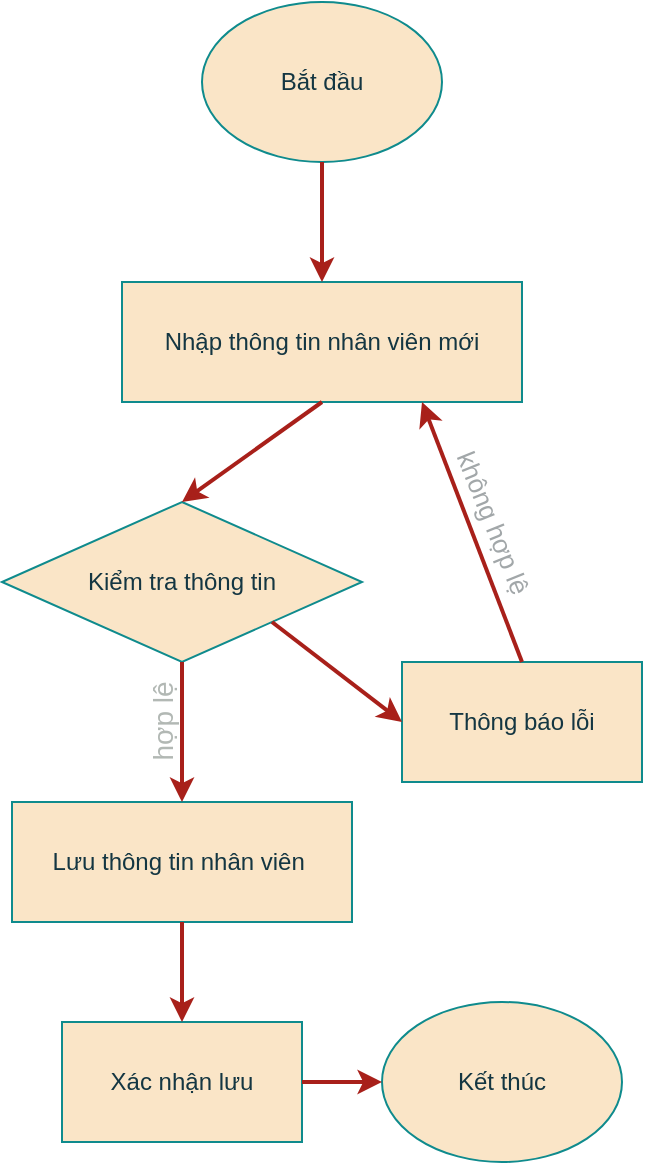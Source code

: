 <mxfile version="24.7.17">
  <diagram id="C5RBs43oDa-KdzZeNtuy" name="Page-1">
    <mxGraphModel dx="1036" dy="606" grid="1" gridSize="10" guides="1" tooltips="1" connect="1" arrows="1" fold="1" page="1" pageScale="1" pageWidth="827" pageHeight="1169" math="0" shadow="0">
      <root>
        <mxCell id="WIyWlLk6GJQsqaUBKTNV-0" />
        <mxCell id="WIyWlLk6GJQsqaUBKTNV-1" parent="WIyWlLk6GJQsqaUBKTNV-0" />
        <mxCell id="lQOEkoqkxdV2-0bdj6n5-1" value="Bắt đầu" style="ellipse;whiteSpace=wrap;html=1;labelBackgroundColor=none;fillColor=#FAE5C7;strokeColor=#0F8B8D;fontColor=#143642;" parent="WIyWlLk6GJQsqaUBKTNV-1" vertex="1">
          <mxGeometry x="360" y="30" width="120" height="80" as="geometry" />
        </mxCell>
        <mxCell id="lQOEkoqkxdV2-0bdj6n5-4" value="Nhập thông tin nhân viên mới" style="rounded=0;whiteSpace=wrap;html=1;labelBackgroundColor=none;fillColor=#FAE5C7;strokeColor=#0F8B8D;fontColor=#143642;" parent="WIyWlLk6GJQsqaUBKTNV-1" vertex="1">
          <mxGeometry x="320" y="170" width="200" height="60" as="geometry" />
        </mxCell>
        <mxCell id="lQOEkoqkxdV2-0bdj6n5-5" value="Kiểm tra thông tin" style="rhombus;whiteSpace=wrap;html=1;labelBackgroundColor=none;fillColor=#FAE5C7;strokeColor=#0F8B8D;fontColor=#143642;" parent="WIyWlLk6GJQsqaUBKTNV-1" vertex="1">
          <mxGeometry x="260" y="280" width="180" height="80" as="geometry" />
        </mxCell>
        <mxCell id="lQOEkoqkxdV2-0bdj6n5-6" value="" style="endArrow=classic;html=1;rounded=0;entryX=0.5;entryY=0;entryDx=0;entryDy=0;exitX=0.5;exitY=1;exitDx=0;exitDy=0;labelBackgroundColor=none;strokeColor=#A8201A;fontColor=default;strokeWidth=2;" parent="WIyWlLk6GJQsqaUBKTNV-1" source="lQOEkoqkxdV2-0bdj6n5-4" target="lQOEkoqkxdV2-0bdj6n5-5" edge="1">
          <mxGeometry width="50" height="50" relative="1" as="geometry">
            <mxPoint x="390" y="340" as="sourcePoint" />
            <mxPoint x="440" y="290" as="targetPoint" />
          </mxGeometry>
        </mxCell>
        <mxCell id="lQOEkoqkxdV2-0bdj6n5-7" value="Thông báo lỗi" style="rounded=0;whiteSpace=wrap;html=1;labelBackgroundColor=none;fillColor=#FAE5C7;strokeColor=#0F8B8D;fontColor=#143642;" parent="WIyWlLk6GJQsqaUBKTNV-1" vertex="1">
          <mxGeometry x="460" y="360" width="120" height="60" as="geometry" />
        </mxCell>
        <mxCell id="lQOEkoqkxdV2-0bdj6n5-12" value="" style="endArrow=classic;html=1;rounded=0;entryX=0.75;entryY=1;entryDx=0;entryDy=0;exitX=0.5;exitY=0;exitDx=0;exitDy=0;labelBackgroundColor=none;strokeColor=#A8201A;fontColor=default;strokeWidth=2;" parent="WIyWlLk6GJQsqaUBKTNV-1" source="lQOEkoqkxdV2-0bdj6n5-7" target="lQOEkoqkxdV2-0bdj6n5-4" edge="1">
          <mxGeometry width="50" height="50" relative="1" as="geometry">
            <mxPoint x="390" y="340" as="sourcePoint" />
            <mxPoint x="440" y="290" as="targetPoint" />
            <Array as="points" />
          </mxGeometry>
        </mxCell>
        <mxCell id="lQOEkoqkxdV2-0bdj6n5-22" value="&lt;p style=&quot;line-height: 160%;&quot;&gt;&lt;font style=&quot;font-size: 13px;&quot;&gt;không hợp lệ&lt;/font&gt;&lt;/p&gt;" style="edgeLabel;html=1;align=center;verticalAlign=middle;resizable=0;points=[];rotation=68;labelBackgroundColor=none;fontColor=#a2a7a9;" parent="lQOEkoqkxdV2-0bdj6n5-12" vertex="1" connectable="0">
          <mxGeometry x="0.04" y="-6" relative="1" as="geometry">
            <mxPoint x="6" as="offset" />
          </mxGeometry>
        </mxCell>
        <mxCell id="lQOEkoqkxdV2-0bdj6n5-13" value="" style="endArrow=classic;html=1;rounded=0;entryX=0;entryY=0.5;entryDx=0;entryDy=0;exitX=1;exitY=1;exitDx=0;exitDy=0;labelBackgroundColor=none;strokeColor=#A8201A;fontColor=default;strokeWidth=2;" parent="WIyWlLk6GJQsqaUBKTNV-1" source="lQOEkoqkxdV2-0bdj6n5-5" target="lQOEkoqkxdV2-0bdj6n5-7" edge="1">
          <mxGeometry width="50" height="50" relative="1" as="geometry">
            <mxPoint x="390" y="340" as="sourcePoint" />
            <mxPoint x="440" y="290" as="targetPoint" />
          </mxGeometry>
        </mxCell>
        <mxCell id="lQOEkoqkxdV2-0bdj6n5-14" value="" style="endArrow=classic;html=1;rounded=0;exitX=0.5;exitY=1;exitDx=0;exitDy=0;entryX=0.5;entryY=0;entryDx=0;entryDy=0;labelBackgroundColor=none;strokeColor=#A8201A;fontColor=default;strokeWidth=2;" parent="WIyWlLk6GJQsqaUBKTNV-1" source="lQOEkoqkxdV2-0bdj6n5-1" target="lQOEkoqkxdV2-0bdj6n5-4" edge="1">
          <mxGeometry width="50" height="50" relative="1" as="geometry">
            <mxPoint x="390" y="340" as="sourcePoint" />
            <mxPoint x="440" y="290" as="targetPoint" />
          </mxGeometry>
        </mxCell>
        <mxCell id="lQOEkoqkxdV2-0bdj6n5-15" value="Lưu thông tin nhân viên&amp;nbsp;" style="rounded=0;whiteSpace=wrap;html=1;labelBackgroundColor=none;fillColor=#FAE5C7;strokeColor=#0F8B8D;fontColor=#143642;" parent="WIyWlLk6GJQsqaUBKTNV-1" vertex="1">
          <mxGeometry x="265" y="430" width="170" height="60" as="geometry" />
        </mxCell>
        <mxCell id="lQOEkoqkxdV2-0bdj6n5-16" value="" style="endArrow=classic;rounded=0;entryX=0.5;entryY=0;entryDx=0;entryDy=0;exitX=0.5;exitY=1;exitDx=0;exitDy=0;html=1;textDirection=ltr;textShadow=0;labelBackgroundColor=none;strokeColor=#A8201A;fontColor=default;strokeWidth=2;" parent="WIyWlLk6GJQsqaUBKTNV-1" source="lQOEkoqkxdV2-0bdj6n5-5" target="lQOEkoqkxdV2-0bdj6n5-15" edge="1">
          <mxGeometry width="50" height="50" relative="1" as="geometry">
            <mxPoint x="390" y="340" as="sourcePoint" />
            <mxPoint x="440" y="290" as="targetPoint" />
          </mxGeometry>
        </mxCell>
        <mxCell id="lQOEkoqkxdV2-0bdj6n5-21" value="&lt;font style=&quot;font-size: 14px;&quot;&gt;hợp lệ&lt;/font&gt;" style="edgeLabel;html=1;align=center;verticalAlign=middle;resizable=0;points=[];rotation=-90;labelBackgroundColor=none;fontColor=#b2b8b4;" parent="lQOEkoqkxdV2-0bdj6n5-16" vertex="1" connectable="0">
          <mxGeometry x="-0.206" y="1" relative="1" as="geometry">
            <mxPoint x="-11" y="2" as="offset" />
          </mxGeometry>
        </mxCell>
        <mxCell id="lQOEkoqkxdV2-0bdj6n5-17" value="Xác nhận lưu" style="rounded=0;whiteSpace=wrap;html=1;labelBackgroundColor=none;fillColor=#FAE5C7;strokeColor=#0F8B8D;fontColor=#143642;" parent="WIyWlLk6GJQsqaUBKTNV-1" vertex="1">
          <mxGeometry x="290" y="540" width="120" height="60" as="geometry" />
        </mxCell>
        <mxCell id="lQOEkoqkxdV2-0bdj6n5-18" value="Kết thúc" style="ellipse;whiteSpace=wrap;html=1;labelBackgroundColor=none;fillColor=#FAE5C7;strokeColor=#0F8B8D;fontColor=#143642;" parent="WIyWlLk6GJQsqaUBKTNV-1" vertex="1">
          <mxGeometry x="450" y="530" width="120" height="80" as="geometry" />
        </mxCell>
        <mxCell id="lQOEkoqkxdV2-0bdj6n5-19" value="" style="endArrow=classic;html=1;rounded=0;entryX=0.5;entryY=0;entryDx=0;entryDy=0;exitX=0.5;exitY=1;exitDx=0;exitDy=0;labelBackgroundColor=none;strokeColor=#A8201A;fontColor=default;strokeWidth=2;" parent="WIyWlLk6GJQsqaUBKTNV-1" source="lQOEkoqkxdV2-0bdj6n5-15" target="lQOEkoqkxdV2-0bdj6n5-17" edge="1">
          <mxGeometry width="50" height="50" relative="1" as="geometry">
            <mxPoint x="390" y="340" as="sourcePoint" />
            <mxPoint x="440" y="290" as="targetPoint" />
          </mxGeometry>
        </mxCell>
        <mxCell id="lQOEkoqkxdV2-0bdj6n5-20" value="" style="endArrow=classic;html=1;rounded=0;entryX=0;entryY=0.5;entryDx=0;entryDy=0;exitX=1;exitY=0.5;exitDx=0;exitDy=0;labelBackgroundColor=none;strokeColor=#A8201A;fontColor=default;strokeWidth=2;" parent="WIyWlLk6GJQsqaUBKTNV-1" source="lQOEkoqkxdV2-0bdj6n5-17" target="lQOEkoqkxdV2-0bdj6n5-18" edge="1">
          <mxGeometry width="50" height="50" relative="1" as="geometry">
            <mxPoint x="390" y="340" as="sourcePoint" />
            <mxPoint x="440" y="290" as="targetPoint" />
          </mxGeometry>
        </mxCell>
      </root>
    </mxGraphModel>
  </diagram>
</mxfile>
